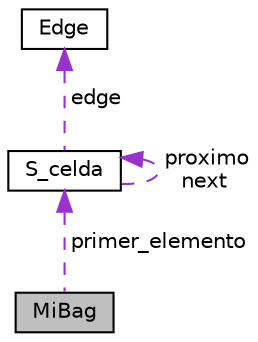 digraph "MiBag"
{
  edge [fontname="Helvetica",fontsize="10",labelfontname="Helvetica",labelfontsize="10"];
  node [fontname="Helvetica",fontsize="10",shape=record];
  Node1 [label="MiBag",height=0.2,width=0.4,color="black", fillcolor="grey75", style="filled" fontcolor="black"];
  Node2 -> Node1 [dir="back",color="darkorchid3",fontsize="10",style="dashed",label=" primer_elemento" ,fontname="Helvetica"];
  Node2 [label="S_celda",height=0.2,width=0.4,color="black", fillcolor="white", style="filled",URL="$structS__celda.html"];
  Node2 -> Node2 [dir="back",color="darkorchid3",fontsize="10",style="dashed",label=" proximo\nnext" ,fontname="Helvetica"];
  Node3 -> Node2 [dir="back",color="darkorchid3",fontsize="10",style="dashed",label=" edge" ,fontname="Helvetica"];
  Node3 [label="Edge",height=0.2,width=0.4,color="black", fillcolor="white", style="filled",URL="$classEdge.html",tooltip="Edge class representation. "];
}
